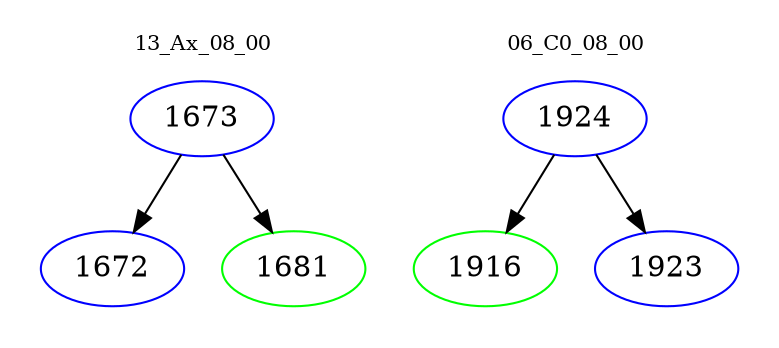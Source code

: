 digraph{
subgraph cluster_0 {
color = white
label = "13_Ax_08_00";
fontsize=10;
T0_1673 [label="1673", color="blue"]
T0_1673 -> T0_1672 [color="black"]
T0_1672 [label="1672", color="blue"]
T0_1673 -> T0_1681 [color="black"]
T0_1681 [label="1681", color="green"]
}
subgraph cluster_1 {
color = white
label = "06_C0_08_00";
fontsize=10;
T1_1924 [label="1924", color="blue"]
T1_1924 -> T1_1916 [color="black"]
T1_1916 [label="1916", color="green"]
T1_1924 -> T1_1923 [color="black"]
T1_1923 [label="1923", color="blue"]
}
}
